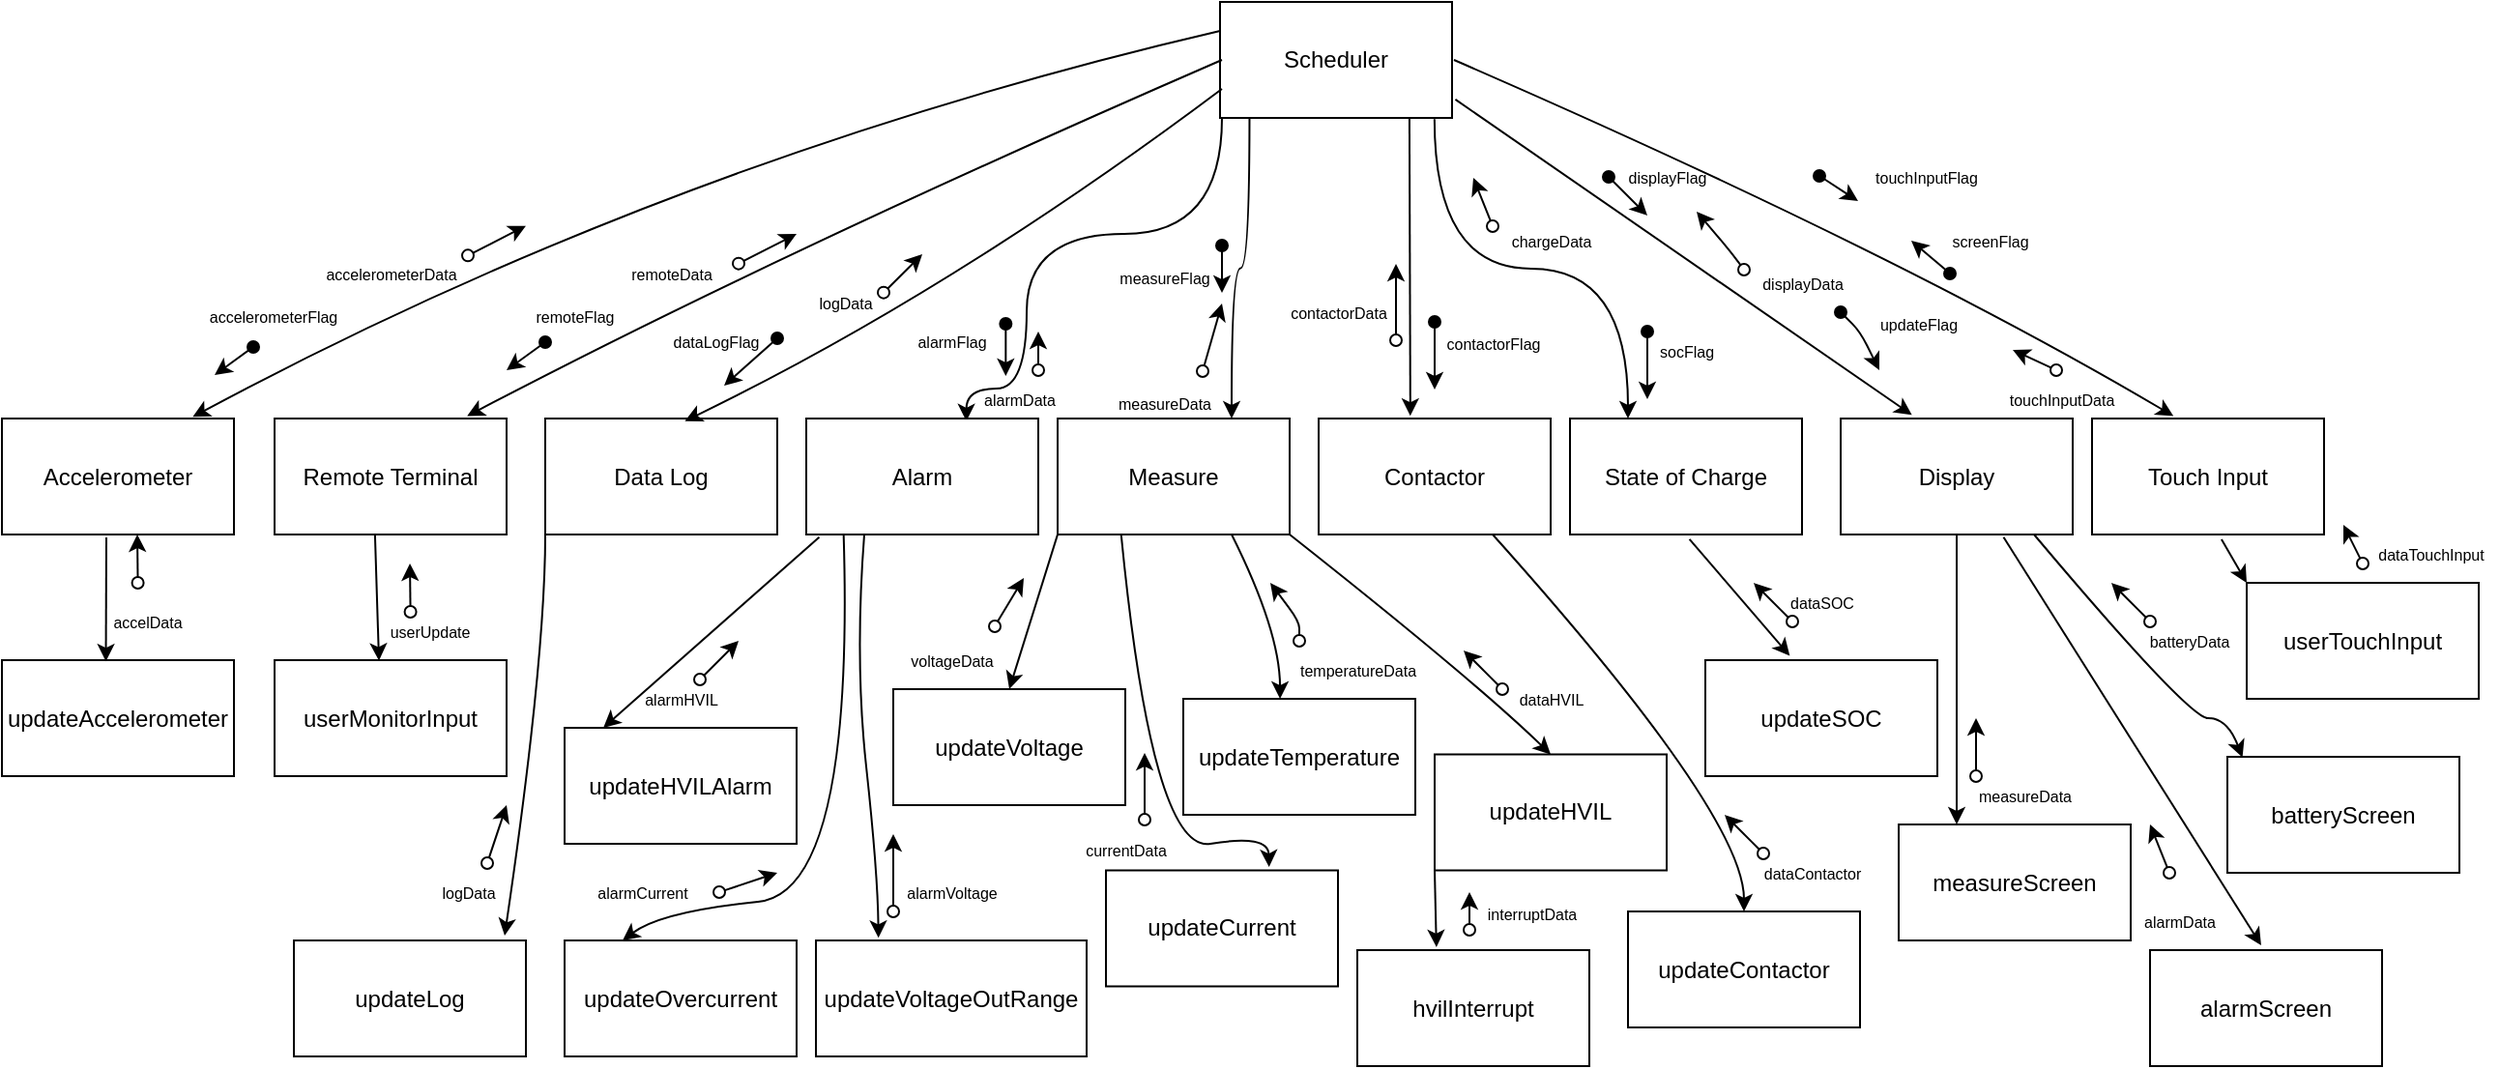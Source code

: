 <mxfile version="14.4.6" type="github">
  <diagram id="eep23TEpH9YFJXfYMCp3" name="Page-1">
    <mxGraphModel dx="1395" dy="289" grid="1" gridSize="10" guides="1" tooltips="1" connect="1" arrows="1" fold="1" page="1" pageScale="1" pageWidth="850" pageHeight="1100" math="0" shadow="0">
      <root>
        <mxCell id="0" />
        <mxCell id="1" parent="0" />
        <mxCell id="KftTdbNhHA2uExKty297-1" style="edgeStyle=orthogonalEdgeStyle;rounded=0;orthogonalLoop=1;jettySize=auto;html=1;exitX=0;exitY=1;exitDx=0;exitDy=0;entryX=0.69;entryY=0.023;entryDx=0;entryDy=0;entryPerimeter=0;curved=1;strokeWidth=1;" parent="1" target="KftTdbNhHA2uExKty297-10" edge="1">
          <mxGeometry relative="1" as="geometry">
            <mxPoint x="341" y="70" as="sourcePoint" />
            <Array as="points">
              <mxPoint x="341" y="130" />
              <mxPoint x="240" y="130" />
              <mxPoint x="240" y="210" />
              <mxPoint x="209" y="210" />
            </Array>
          </mxGeometry>
        </mxCell>
        <mxCell id="KftTdbNhHA2uExKty297-2" style="edgeStyle=orthogonalEdgeStyle;rounded=0;orthogonalLoop=1;jettySize=auto;html=1;exitX=0.127;exitY=0.997;exitDx=0;exitDy=0;entryX=0.75;entryY=0;entryDx=0;entryDy=0;curved=1;strokeWidth=1;exitPerimeter=0;" parent="1" source="KftTdbNhHA2uExKty297-7" target="KftTdbNhHA2uExKty297-8" edge="1">
          <mxGeometry relative="1" as="geometry">
            <mxPoint x="377.24" y="72.16" as="sourcePoint" />
          </mxGeometry>
        </mxCell>
        <mxCell id="KftTdbNhHA2uExKty297-3" style="edgeStyle=orthogonalEdgeStyle;rounded=0;orthogonalLoop=1;jettySize=auto;html=1;exitX=0.808;exitY=1;exitDx=0;exitDy=0;entryX=0.395;entryY=-0.023;entryDx=0;entryDy=0;entryPerimeter=0;curved=1;exitPerimeter=0;strokeWidth=1;" parent="1" edge="1" target="KftTdbNhHA2uExKty297-9">
          <mxGeometry relative="1" as="geometry">
            <mxPoint x="437.96" y="295.98" as="targetPoint" />
            <mxPoint x="437.96" y="70" as="sourcePoint" />
          </mxGeometry>
        </mxCell>
        <mxCell id="KftTdbNhHA2uExKty297-4" style="edgeStyle=orthogonalEdgeStyle;rounded=0;orthogonalLoop=1;jettySize=auto;html=1;exitX=0.916;exitY=1.01;exitDx=0;exitDy=0;curved=1;strokeWidth=1;exitPerimeter=0;" parent="1" target="KftTdbNhHA2uExKty297-11" edge="1">
          <mxGeometry relative="1" as="geometry">
            <mxPoint x="450.92" y="70.6" as="sourcePoint" />
            <Array as="points">
              <mxPoint x="451" y="148" />
              <mxPoint x="551" y="148" />
            </Array>
          </mxGeometry>
        </mxCell>
        <mxCell id="KftTdbNhHA2uExKty297-7" value="Scheduler" style="rounded=0;whiteSpace=wrap;html=1;strokeWidth=1;" parent="1" vertex="1">
          <mxGeometry x="340" y="10" width="120" height="60" as="geometry" />
        </mxCell>
        <mxCell id="KftTdbNhHA2uExKty297-8" value="Measure" style="rounded=0;whiteSpace=wrap;html=1;strokeWidth=1;" parent="1" vertex="1">
          <mxGeometry x="256" y="225.5" width="120" height="60" as="geometry" />
        </mxCell>
        <mxCell id="KftTdbNhHA2uExKty297-9" value="Contactor" style="rounded=0;whiteSpace=wrap;html=1;strokeWidth=1;" parent="1" vertex="1">
          <mxGeometry x="391" y="225.5" width="120" height="60" as="geometry" />
        </mxCell>
        <mxCell id="KftTdbNhHA2uExKty297-10" value="Alarm" style="rounded=0;whiteSpace=wrap;html=1;strokeWidth=1;" parent="1" vertex="1">
          <mxGeometry x="126" y="225.5" width="120" height="60" as="geometry" />
        </mxCell>
        <mxCell id="KftTdbNhHA2uExKty297-11" value="State of Charge" style="rounded=0;whiteSpace=wrap;html=1;strokeWidth=1;" parent="1" vertex="1">
          <mxGeometry x="521" y="225.5" width="120" height="60" as="geometry" />
        </mxCell>
        <mxCell id="KftTdbNhHA2uExKty297-13" value="Display" style="rounded=0;whiteSpace=wrap;html=1;strokeWidth=1;" parent="1" vertex="1">
          <mxGeometry x="661" y="225.5" width="120" height="60" as="geometry" />
        </mxCell>
        <mxCell id="KftTdbNhHA2uExKty297-14" value="updateVoltage" style="rounded=0;whiteSpace=wrap;html=1;strokeWidth=1;" parent="1" vertex="1">
          <mxGeometry x="171" y="365.5" width="120" height="60" as="geometry" />
        </mxCell>
        <mxCell id="KftTdbNhHA2uExKty297-15" value="updateCurrent" style="rounded=0;whiteSpace=wrap;html=1;align=center;strokeWidth=1;" parent="1" vertex="1">
          <mxGeometry x="281" y="459.25" width="120" height="60" as="geometry" />
        </mxCell>
        <mxCell id="KftTdbNhHA2uExKty297-16" value="updateTemperature" style="rounded=0;whiteSpace=wrap;html=1;strokeWidth=1;" parent="1" vertex="1">
          <mxGeometry x="321" y="370.5" width="120" height="60" as="geometry" />
        </mxCell>
        <mxCell id="KftTdbNhHA2uExKty297-17" value="updateHVIL" style="rounded=0;whiteSpace=wrap;html=1;strokeWidth=1;" parent="1" vertex="1">
          <mxGeometry x="451" y="399.25" width="120" height="60" as="geometry" />
        </mxCell>
        <mxCell id="KftTdbNhHA2uExKty297-18" value="updateContactor" style="rounded=0;whiteSpace=wrap;html=1;strokeWidth=1;" parent="1" vertex="1">
          <mxGeometry x="551" y="480.5" width="120" height="60" as="geometry" />
        </mxCell>
        <mxCell id="KftTdbNhHA2uExKty297-19" value="" style="endArrow=classic;html=1;strokeWidth=1;entryX=0.5;entryY=0;entryDx=0;entryDy=0;curved=1;exitX=0.75;exitY=1;exitDx=0;exitDy=0;" parent="1" source="KftTdbNhHA2uExKty297-9" target="KftTdbNhHA2uExKty297-18" edge="1">
          <mxGeometry width="50" height="50" relative="1" as="geometry">
            <mxPoint x="531" y="320.5" as="sourcePoint" />
            <mxPoint x="561" y="375.5" as="targetPoint" />
            <Array as="points">
              <mxPoint x="611" y="430.5" />
            </Array>
          </mxGeometry>
        </mxCell>
        <mxCell id="KftTdbNhHA2uExKty297-20" value="" style="endArrow=classic;html=1;strokeWidth=1;exitX=0;exitY=1;exitDx=0;exitDy=0;entryX=0.5;entryY=0;entryDx=0;entryDy=0;curved=1;" parent="1" source="KftTdbNhHA2uExKty297-8" target="KftTdbNhHA2uExKty297-14" edge="1">
          <mxGeometry width="50" height="50" relative="1" as="geometry">
            <mxPoint x="411" y="375.5" as="sourcePoint" />
            <mxPoint x="461" y="325.5" as="targetPoint" />
            <Array as="points" />
          </mxGeometry>
        </mxCell>
        <mxCell id="KftTdbNhHA2uExKty297-21" value="" style="endArrow=classic;html=1;strokeWidth=1;curved=1;exitX=0.274;exitY=1.003;exitDx=0;exitDy=0;exitPerimeter=0;entryX=0.703;entryY=-0.029;entryDx=0;entryDy=0;entryPerimeter=0;" parent="1" source="KftTdbNhHA2uExKty297-8" target="KftTdbNhHA2uExKty297-15" edge="1">
          <mxGeometry width="50" height="50" relative="1" as="geometry">
            <mxPoint x="341" y="335.5" as="sourcePoint" />
            <mxPoint x="481" y="295.5" as="targetPoint" />
            <Array as="points">
              <mxPoint x="305" y="450.5" />
              <mxPoint x="365" y="440.5" />
            </Array>
          </mxGeometry>
        </mxCell>
        <mxCell id="KftTdbNhHA2uExKty297-22" value="" style="endArrow=classic;html=1;strokeWidth=1;exitX=0.75;exitY=1;exitDx=0;exitDy=0;entryX=0.417;entryY=0;entryDx=0;entryDy=0;entryPerimeter=0;curved=1;" parent="1" source="KftTdbNhHA2uExKty297-8" target="KftTdbNhHA2uExKty297-16" edge="1">
          <mxGeometry width="50" height="50" relative="1" as="geometry">
            <mxPoint x="481" y="325.5" as="sourcePoint" />
            <mxPoint x="531" y="275.5" as="targetPoint" />
            <Array as="points">
              <mxPoint x="371" y="335.5" />
            </Array>
          </mxGeometry>
        </mxCell>
        <mxCell id="KftTdbNhHA2uExKty297-23" value="" style="endArrow=classic;html=1;strokeWidth=1;exitX=1;exitY=1;exitDx=0;exitDy=0;entryX=0.5;entryY=0;entryDx=0;entryDy=0;curved=1;" parent="1" source="KftTdbNhHA2uExKty297-8" target="KftTdbNhHA2uExKty297-17" edge="1">
          <mxGeometry width="50" height="50" relative="1" as="geometry">
            <mxPoint x="481" y="365.5" as="sourcePoint" />
            <mxPoint x="531" y="315.5" as="targetPoint" />
            <Array as="points">
              <mxPoint x="471" y="360.5" />
            </Array>
          </mxGeometry>
        </mxCell>
        <mxCell id="KftTdbNhHA2uExKty297-24" value="contactorData" style="text;html=1;align=center;verticalAlign=middle;resizable=0;points=[];autosize=1;fontSize=8;strokeWidth=1;" parent="1" vertex="1">
          <mxGeometry x="366" y="160.5" width="70" height="20" as="geometry" />
        </mxCell>
        <mxCell id="KftTdbNhHA2uExKty297-25" value="measureData" style="text;html=1;align=center;verticalAlign=middle;resizable=0;points=[];autosize=1;fontSize=8;strokeWidth=1;" parent="1" vertex="1">
          <mxGeometry x="281" y="208" width="60" height="20" as="geometry" />
        </mxCell>
        <mxCell id="KftTdbNhHA2uExKty297-26" value="logData" style="text;html=1;align=center;verticalAlign=middle;resizable=0;points=[];autosize=1;fontSize=8;strokeWidth=1;" parent="1" vertex="1">
          <mxGeometry x="126" y="155.5" width="40" height="20" as="geometry" />
        </mxCell>
        <mxCell id="KftTdbNhHA2uExKty297-27" value="updateVoltageOutRange" style="rounded=0;whiteSpace=wrap;html=1;strokeWidth=1;" parent="1" vertex="1">
          <mxGeometry x="131" y="495.5" width="140" height="60" as="geometry" />
        </mxCell>
        <mxCell id="KftTdbNhHA2uExKty297-28" value="updateOvercurrent" style="rounded=0;whiteSpace=wrap;html=1;strokeWidth=1;" parent="1" vertex="1">
          <mxGeometry x="1" y="495.5" width="120" height="60" as="geometry" />
        </mxCell>
        <mxCell id="KftTdbNhHA2uExKty297-29" value="updateHVILAlarm" style="rounded=0;whiteSpace=wrap;html=1;strokeWidth=1;" parent="1" vertex="1">
          <mxGeometry x="1" y="385.5" width="120" height="60" as="geometry" />
        </mxCell>
        <mxCell id="KftTdbNhHA2uExKty297-30" value="" style="endArrow=classic;html=1;strokeWidth=1;fontSize=8;entryX=0.167;entryY=0;entryDx=0;entryDy=0;entryPerimeter=0;exitX=0.056;exitY=1.022;exitDx=0;exitDy=0;exitPerimeter=0;" parent="1" source="KftTdbNhHA2uExKty297-10" target="KftTdbNhHA2uExKty297-29" edge="1">
          <mxGeometry width="50" height="50" relative="1" as="geometry">
            <mxPoint x="281" y="465.5" as="sourcePoint" />
            <mxPoint x="331" y="415.5" as="targetPoint" />
          </mxGeometry>
        </mxCell>
        <mxCell id="KftTdbNhHA2uExKty297-31" value="" style="endArrow=classic;html=1;strokeWidth=1;fontSize=8;exitX=0.161;exitY=0.991;exitDx=0;exitDy=0;exitPerimeter=0;entryX=0.25;entryY=0;entryDx=0;entryDy=0;curved=1;" parent="1" source="KftTdbNhHA2uExKty297-10" target="KftTdbNhHA2uExKty297-28" edge="1">
          <mxGeometry width="50" height="50" relative="1" as="geometry">
            <mxPoint x="171" y="495.5" as="sourcePoint" />
            <mxPoint x="221" y="445.5" as="targetPoint" />
            <Array as="points">
              <mxPoint x="151" y="470.5" />
              <mxPoint x="51" y="480.5" />
            </Array>
          </mxGeometry>
        </mxCell>
        <mxCell id="KftTdbNhHA2uExKty297-32" value="" style="endArrow=classic;html=1;strokeWidth=1;fontSize=8;exitX=0.25;exitY=1;exitDx=0;exitDy=0;entryX=0.231;entryY=-0.022;entryDx=0;entryDy=0;entryPerimeter=0;curved=1;" parent="1" source="KftTdbNhHA2uExKty297-10" target="KftTdbNhHA2uExKty297-27" edge="1">
          <mxGeometry width="50" height="50" relative="1" as="geometry">
            <mxPoint x="311" y="485.5" as="sourcePoint" />
            <mxPoint x="361" y="435.5" as="targetPoint" />
            <Array as="points">
              <mxPoint x="151" y="350.5" />
              <mxPoint x="163" y="460.5" />
            </Array>
          </mxGeometry>
        </mxCell>
        <mxCell id="KftTdbNhHA2uExKty297-33" value="" style="endArrow=classic;html=1;strokeWidth=1;startArrow=oval;startFill=0;" parent="1" edge="1">
          <mxGeometry width="50" height="50" relative="1" as="geometry">
            <mxPoint x="71" y="360.5" as="sourcePoint" />
            <mxPoint x="91" y="340.5" as="targetPoint" />
          </mxGeometry>
        </mxCell>
        <mxCell id="KftTdbNhHA2uExKty297-34" value="" style="endArrow=classic;html=1;strokeWidth=1;startArrow=oval;startFill=0;" parent="1" edge="1">
          <mxGeometry width="50" height="50" relative="1" as="geometry">
            <mxPoint x="81" y="470.5" as="sourcePoint" />
            <mxPoint x="111" y="460.5" as="targetPoint" />
          </mxGeometry>
        </mxCell>
        <mxCell id="KftTdbNhHA2uExKty297-35" value="" style="endArrow=classic;html=1;strokeWidth=1;startArrow=oval;startFill=0;" parent="1" edge="1">
          <mxGeometry width="50" height="50" relative="1" as="geometry">
            <mxPoint x="171" y="480.5" as="sourcePoint" />
            <mxPoint x="171" y="440.5" as="targetPoint" />
          </mxGeometry>
        </mxCell>
        <mxCell id="KftTdbNhHA2uExKty297-36" value="alarmHVIL" style="text;html=1;align=center;verticalAlign=middle;resizable=0;points=[];autosize=1;fontSize=8;strokeWidth=1;" parent="1" vertex="1">
          <mxGeometry x="36" y="360.5" width="50" height="20" as="geometry" />
        </mxCell>
        <mxCell id="KftTdbNhHA2uExKty297-37" value="alarmCurrent" style="text;html=1;align=center;verticalAlign=middle;resizable=0;points=[];autosize=1;fontSize=8;strokeWidth=1;" parent="1" vertex="1">
          <mxGeometry x="11" y="460.5" width="60" height="20" as="geometry" />
        </mxCell>
        <mxCell id="KftTdbNhHA2uExKty297-38" value="alarmVoltage" style="text;html=1;align=center;verticalAlign=middle;resizable=0;points=[];autosize=1;fontSize=8;strokeWidth=1;" parent="1" vertex="1">
          <mxGeometry x="171" y="460.5" width="60" height="20" as="geometry" />
        </mxCell>
        <mxCell id="KftTdbNhHA2uExKty297-39" value="chargeData" style="text;html=1;align=center;verticalAlign=middle;resizable=0;points=[];autosize=1;fontSize=8;strokeWidth=1;" parent="1" vertex="1">
          <mxGeometry x="481" y="123.5" width="60" height="20" as="geometry" />
        </mxCell>
        <mxCell id="KftTdbNhHA2uExKty297-40" value="" style="endArrow=classic;html=1;strokeWidth=1;startArrow=oval;startFill=0;" parent="1" edge="1">
          <mxGeometry width="50" height="50" relative="1" as="geometry">
            <mxPoint x="223.5" y="333" as="sourcePoint" />
            <mxPoint x="238.5" y="308" as="targetPoint" />
          </mxGeometry>
        </mxCell>
        <mxCell id="KftTdbNhHA2uExKty297-41" value="voltageData" style="text;html=1;align=center;verticalAlign=middle;resizable=0;points=[];autosize=1;fontSize=8;strokeWidth=1;" parent="1" vertex="1">
          <mxGeometry x="171" y="340.5" width="60" height="20" as="geometry" />
        </mxCell>
        <mxCell id="KftTdbNhHA2uExKty297-42" value="" style="endArrow=classic;html=1;strokeWidth=1;startArrow=oval;startFill=0;" parent="1" edge="1">
          <mxGeometry width="50" height="50" relative="1" as="geometry">
            <mxPoint x="301.0" y="433" as="sourcePoint" />
            <mxPoint x="301" y="398.5" as="targetPoint" />
            <Array as="points">
              <mxPoint x="301" y="418" />
            </Array>
          </mxGeometry>
        </mxCell>
        <mxCell id="KftTdbNhHA2uExKty297-43" value="currentData" style="text;html=1;align=center;verticalAlign=middle;resizable=0;points=[];autosize=1;fontSize=8;strokeWidth=1;" parent="1" vertex="1">
          <mxGeometry x="261" y="439.25" width="60" height="20" as="geometry" />
        </mxCell>
        <mxCell id="KftTdbNhHA2uExKty297-44" value="" style="endArrow=classic;html=1;strokeWidth=1;startArrow=oval;startFill=0;" parent="1" edge="1">
          <mxGeometry width="50" height="50" relative="1" as="geometry">
            <mxPoint x="381" y="340.5" as="sourcePoint" />
            <mxPoint x="366" y="310.5" as="targetPoint" />
            <Array as="points">
              <mxPoint x="381" y="330.5" />
            </Array>
          </mxGeometry>
        </mxCell>
        <mxCell id="KftTdbNhHA2uExKty297-45" value="temperatureData" style="text;html=1;align=center;verticalAlign=middle;resizable=0;points=[];autosize=1;fontSize=8;strokeWidth=1;" parent="1" vertex="1">
          <mxGeometry x="371" y="345.5" width="80" height="20" as="geometry" />
        </mxCell>
        <mxCell id="KftTdbNhHA2uExKty297-46" value="" style="endArrow=classic;html=1;strokeWidth=1;startArrow=oval;startFill=0;" parent="1" edge="1">
          <mxGeometry width="50" height="50" relative="1" as="geometry">
            <mxPoint x="486" y="365.5" as="sourcePoint" />
            <mxPoint x="466" y="345.5" as="targetPoint" />
            <Array as="points">
              <mxPoint x="476" y="355.5" />
              <mxPoint x="466" y="345.5" />
            </Array>
          </mxGeometry>
        </mxCell>
        <mxCell id="KftTdbNhHA2uExKty297-47" value="dataHVIL" style="text;html=1;align=center;verticalAlign=middle;resizable=0;points=[];autosize=1;fontSize=8;strokeWidth=1;" parent="1" vertex="1">
          <mxGeometry x="486" y="360.5" width="50" height="20" as="geometry" />
        </mxCell>
        <mxCell id="KftTdbNhHA2uExKty297-48" value="" style="endArrow=classic;html=1;strokeWidth=1;startArrow=oval;startFill=0;" parent="1" edge="1">
          <mxGeometry width="50" height="50" relative="1" as="geometry">
            <mxPoint x="636" y="330.5" as="sourcePoint" />
            <mxPoint x="616" y="310.5" as="targetPoint" />
            <Array as="points">
              <mxPoint x="626" y="320.5" />
            </Array>
          </mxGeometry>
        </mxCell>
        <mxCell id="KftTdbNhHA2uExKty297-49" value="dataSOC" style="text;html=1;align=center;verticalAlign=middle;resizable=0;points=[];autosize=1;fontSize=8;strokeWidth=1;" parent="1" vertex="1">
          <mxGeometry x="626" y="310.5" width="50" height="20" as="geometry" />
        </mxCell>
        <mxCell id="KftTdbNhHA2uExKty297-50" value="Touch Input" style="rounded=0;whiteSpace=wrap;html=1;strokeWidth=1;" parent="1" vertex="1">
          <mxGeometry x="791" y="225.5" width="120" height="60" as="geometry" />
        </mxCell>
        <mxCell id="KftTdbNhHA2uExKty297-51" value="" style="endArrow=classic;html=1;strokeWidth=1;startArrow=oval;startFill=1;" parent="1" edge="1">
          <mxGeometry width="50" height="50" relative="1" as="geometry">
            <mxPoint x="717.5" y="150.5" as="sourcePoint" />
            <mxPoint x="697.5" y="133.5" as="targetPoint" />
          </mxGeometry>
        </mxCell>
        <mxCell id="KftTdbNhHA2uExKty297-52" value="screenFlag" style="text;html=1;align=center;verticalAlign=middle;resizable=0;points=[];autosize=1;fontSize=8;strokeWidth=1;" parent="1" vertex="1">
          <mxGeometry x="707.5" y="123.5" width="60" height="20" as="geometry" />
        </mxCell>
        <mxCell id="KftTdbNhHA2uExKty297-53" value="" style="endArrow=classic;html=1;strokeWidth=1;startArrow=oval;startFill=0;" parent="1" edge="1">
          <mxGeometry width="50" height="50" relative="1" as="geometry">
            <mxPoint x="772.5" y="200.5" as="sourcePoint" />
            <mxPoint x="750" y="190" as="targetPoint" />
          </mxGeometry>
        </mxCell>
        <mxCell id="KftTdbNhHA2uExKty297-54" value="touchInputData" style="text;html=1;align=center;verticalAlign=middle;resizable=0;points=[];autosize=1;fontSize=8;strokeWidth=1;" parent="1" vertex="1">
          <mxGeometry x="740" y="205.5" width="70" height="20" as="geometry" />
        </mxCell>
        <mxCell id="KftTdbNhHA2uExKty297-55" value="" style="endArrow=classic;html=1;strokeWidth=1;startArrow=oval;startFill=0;" parent="1" edge="1">
          <mxGeometry width="50" height="50" relative="1" as="geometry">
            <mxPoint x="481" y="126" as="sourcePoint" />
            <mxPoint x="471.0" y="101.0" as="targetPoint" />
          </mxGeometry>
        </mxCell>
        <mxCell id="KftTdbNhHA2uExKty297-56" value="" style="endArrow=classic;html=1;strokeWidth=1;startArrow=oval;startFill=0;" parent="1" edge="1">
          <mxGeometry width="50" height="50" relative="1" as="geometry">
            <mxPoint x="431" y="185" as="sourcePoint" />
            <mxPoint x="431.0" y="145.5" as="targetPoint" />
          </mxGeometry>
        </mxCell>
        <mxCell id="KftTdbNhHA2uExKty297-57" value="" style="endArrow=classic;html=1;strokeWidth=1;startArrow=oval;startFill=0;" parent="1" edge="1">
          <mxGeometry width="50" height="50" relative="1" as="geometry">
            <mxPoint x="331" y="201" as="sourcePoint" />
            <mxPoint x="341" y="166" as="targetPoint" />
          </mxGeometry>
        </mxCell>
        <mxCell id="KftTdbNhHA2uExKty297-58" value="" style="endArrow=classic;html=1;strokeWidth=1;startArrow=oval;startFill=0;" parent="1" edge="1">
          <mxGeometry width="50" height="50" relative="1" as="geometry">
            <mxPoint x="166" y="160.33" as="sourcePoint" />
            <mxPoint x="186" y="140.5" as="targetPoint" />
          </mxGeometry>
        </mxCell>
        <mxCell id="KftTdbNhHA2uExKty297-65" value="" style="endArrow=classic;html=1;strokeWidth=1;startArrow=oval;startFill=1;" parent="1" edge="1">
          <mxGeometry width="50" height="50" relative="1" as="geometry">
            <mxPoint x="541" y="100.5" as="sourcePoint" />
            <mxPoint x="561" y="120.5" as="targetPoint" />
            <Array as="points">
              <mxPoint x="561" y="120.5" />
            </Array>
          </mxGeometry>
        </mxCell>
        <mxCell id="KftTdbNhHA2uExKty297-66" value="" style="endArrow=classic;html=1;strokeWidth=1;startArrow=oval;startFill=1;" parent="1" edge="1">
          <mxGeometry width="50" height="50" relative="1" as="geometry">
            <mxPoint x="661" y="170.5" as="sourcePoint" />
            <mxPoint x="681" y="200.5" as="targetPoint" />
            <Array as="points">
              <mxPoint x="671" y="180.5" />
            </Array>
          </mxGeometry>
        </mxCell>
        <mxCell id="KftTdbNhHA2uExKty297-67" value="&lt;font style=&quot;font-size: 8px&quot;&gt;updateFlag&lt;/font&gt;" style="text;html=1;align=center;verticalAlign=middle;resizable=0;points=[];autosize=1;rotation=0;strokeWidth=1;" parent="1" vertex="1">
          <mxGeometry x="671" y="165.5" width="60" height="20" as="geometry" />
        </mxCell>
        <mxCell id="KftTdbNhHA2uExKty297-68" value="&lt;font style=&quot;font-size: 8px&quot;&gt;displayFlag&lt;/font&gt;" style="text;html=1;align=center;verticalAlign=middle;resizable=0;points=[];autosize=1;strokeWidth=1;" parent="1" vertex="1">
          <mxGeometry x="541" y="90" width="60" height="20" as="geometry" />
        </mxCell>
        <mxCell id="KftTdbNhHA2uExKty297-69" value="" style="endArrow=classic;html=1;strokeWidth=1;startArrow=oval;startFill=1;" parent="1" edge="1">
          <mxGeometry width="50" height="50" relative="1" as="geometry">
            <mxPoint x="451" y="175.5" as="sourcePoint" />
            <mxPoint x="451.0" y="210.5" as="targetPoint" />
            <Array as="points" />
          </mxGeometry>
        </mxCell>
        <mxCell id="KftTdbNhHA2uExKty297-70" value="&lt;span style=&quot;font-size: 8px&quot;&gt;contactorFlag&lt;/span&gt;" style="text;html=1;align=center;verticalAlign=middle;resizable=0;points=[];autosize=1;strokeWidth=1;" parent="1" vertex="1">
          <mxGeometry x="451" y="175.5" width="60" height="20" as="geometry" />
        </mxCell>
        <mxCell id="HoIOViwTMnmnvjEIozFm-1" value="" style="endArrow=classic;html=1;strokeWidth=1;startArrow=oval;startFill=1;" parent="1" edge="1">
          <mxGeometry width="50" height="50" relative="1" as="geometry">
            <mxPoint x="229.17" y="176.53" as="sourcePoint" />
            <mxPoint x="229.17" y="203.5" as="targetPoint" />
            <Array as="points">
              <mxPoint x="229.17" y="176.03" />
            </Array>
          </mxGeometry>
        </mxCell>
        <mxCell id="HoIOViwTMnmnvjEIozFm-2" value="alarmFlag" style="text;html=1;align=center;verticalAlign=middle;resizable=0;points=[];autosize=1;fontSize=8;strokeWidth=1;" parent="1" vertex="1">
          <mxGeometry x="176" y="175.5" width="50" height="20" as="geometry" />
        </mxCell>
        <mxCell id="HoIOViwTMnmnvjEIozFm-3" value="measureFlag" style="text;html=1;align=center;verticalAlign=middle;resizable=0;points=[];autosize=1;fontSize=8;strokeWidth=1;" parent="1" vertex="1">
          <mxGeometry x="281" y="143" width="60" height="20" as="geometry" />
        </mxCell>
        <mxCell id="HoIOViwTMnmnvjEIozFm-4" value="" style="endArrow=classic;html=1;strokeWidth=1;startArrow=oval;startFill=1;" parent="1" edge="1">
          <mxGeometry width="50" height="50" relative="1" as="geometry">
            <mxPoint x="341" y="136" as="sourcePoint" />
            <mxPoint x="341" y="160.47" as="targetPoint" />
            <Array as="points">
              <mxPoint x="341" y="135.53" />
            </Array>
          </mxGeometry>
        </mxCell>
        <mxCell id="HoIOViwTMnmnvjEIozFm-7" value="" style="endArrow=classic;html=1;strokeWidth=1;startArrow=oval;startFill=1;" parent="1" edge="1">
          <mxGeometry width="50" height="50" relative="1" as="geometry">
            <mxPoint x="561" y="180.5" as="sourcePoint" />
            <mxPoint x="561.0" y="215.5" as="targetPoint" />
            <Array as="points" />
          </mxGeometry>
        </mxCell>
        <mxCell id="HoIOViwTMnmnvjEIozFm-8" value="socFlag" style="text;html=1;align=center;verticalAlign=middle;resizable=0;points=[];autosize=1;fontSize=8;strokeWidth=1;" parent="1" vertex="1">
          <mxGeometry x="561" y="180.5" width="40" height="20" as="geometry" />
        </mxCell>
        <mxCell id="HoIOViwTMnmnvjEIozFm-9" value="" style="endArrow=classic;html=1;strokeWidth=1;startArrow=oval;startFill=0;" parent="1" edge="1">
          <mxGeometry width="50" height="50" relative="1" as="geometry">
            <mxPoint x="611.0" y="148.5" as="sourcePoint" />
            <mxPoint x="586.5" y="118.5" as="targetPoint" />
            <Array as="points">
              <mxPoint x="603.5" y="138.5" />
            </Array>
          </mxGeometry>
        </mxCell>
        <mxCell id="HoIOViwTMnmnvjEIozFm-10" value="displayData" style="text;html=1;align=center;verticalAlign=middle;resizable=0;points=[];autosize=1;fontSize=8;strokeWidth=1;" parent="1" vertex="1">
          <mxGeometry x="611" y="145.5" width="60" height="20" as="geometry" />
        </mxCell>
        <mxCell id="HoIOViwTMnmnvjEIozFm-12" value="&lt;font style=&quot;font-size: 8px&quot;&gt;touchInputFlag&lt;/font&gt;" style="text;html=1;align=center;verticalAlign=middle;resizable=0;points=[];autosize=1;rotation=0;strokeWidth=1;" parent="1" vertex="1">
          <mxGeometry x="670" y="90" width="70" height="20" as="geometry" />
        </mxCell>
        <mxCell id="bA_NVb3vfEe2KMBQvN7c-1" value="" style="endArrow=classic;html=1;strokeWidth=1;startArrow=oval;startFill=1;" parent="1" edge="1">
          <mxGeometry width="50" height="50" relative="1" as="geometry">
            <mxPoint x="650" y="100" as="sourcePoint" />
            <mxPoint x="670" y="113" as="targetPoint" />
          </mxGeometry>
        </mxCell>
        <mxCell id="bA_NVb3vfEe2KMBQvN7c-2" value="Data Log" style="rounded=0;whiteSpace=wrap;html=1;strokeWidth=1;" parent="1" vertex="1">
          <mxGeometry x="-9" y="225.5" width="120" height="60" as="geometry" />
        </mxCell>
        <mxCell id="bA_NVb3vfEe2KMBQvN7c-3" value="" style="endArrow=classic;html=1;exitX=0;exitY=0.75;exitDx=0;exitDy=0;entryX=0.602;entryY=0.022;entryDx=0;entryDy=0;entryPerimeter=0;curved=1;strokeWidth=1;" parent="1" target="bA_NVb3vfEe2KMBQvN7c-2" edge="1">
          <mxGeometry width="50" height="50" relative="1" as="geometry">
            <mxPoint x="341" y="55" as="sourcePoint" />
            <mxPoint x="21" y="90" as="targetPoint" />
            <Array as="points">
              <mxPoint x="201" y="160" />
            </Array>
          </mxGeometry>
        </mxCell>
        <mxCell id="bA_NVb3vfEe2KMBQvN7c-4" value="updateLog" style="rounded=0;whiteSpace=wrap;html=1;strokeWidth=1;" parent="1" vertex="1">
          <mxGeometry x="-139" y="495.5" width="120" height="60" as="geometry" />
        </mxCell>
        <mxCell id="bA_NVb3vfEe2KMBQvN7c-5" value="" style="endArrow=classic;html=1;exitX=0;exitY=1;exitDx=0;exitDy=0;curved=1;strokeWidth=1;" parent="1" source="bA_NVb3vfEe2KMBQvN7c-2" edge="1">
          <mxGeometry width="50" height="50" relative="1" as="geometry">
            <mxPoint x="-149" y="200.5" as="sourcePoint" />
            <mxPoint x="-30" y="493" as="targetPoint" />
            <Array as="points">
              <mxPoint x="-9" y="350" />
            </Array>
          </mxGeometry>
        </mxCell>
        <mxCell id="bA_NVb3vfEe2KMBQvN7c-6" value="" style="endArrow=classic;html=1;strokeWidth=1;startArrow=oval;startFill=0;" parent="1" edge="1">
          <mxGeometry width="50" height="50" relative="1" as="geometry">
            <mxPoint x="-78.71" y="325.5" as="sourcePoint" />
            <mxPoint x="-79" y="300.5" as="targetPoint" />
          </mxGeometry>
        </mxCell>
        <mxCell id="bA_NVb3vfEe2KMBQvN7c-7" value="userUpdate" style="text;html=1;align=center;verticalAlign=middle;resizable=0;points=[];autosize=1;fontSize=8;strokeWidth=1;" parent="1" vertex="1">
          <mxGeometry x="-99" y="325.5" width="60" height="20" as="geometry" />
        </mxCell>
        <mxCell id="bA_NVb3vfEe2KMBQvN7c-8" value="Remote Terminal" style="rounded=0;whiteSpace=wrap;html=1;strokeWidth=1;" parent="1" vertex="1">
          <mxGeometry x="-149" y="225.5" width="120" height="60" as="geometry" />
        </mxCell>
        <mxCell id="bA_NVb3vfEe2KMBQvN7c-9" value="" style="endArrow=classic;html=1;strokeWidth=1;exitX=0;exitY=0.5;exitDx=0;exitDy=0;entryX=0.83;entryY=-0.021;entryDx=0;entryDy=0;curved=1;entryPerimeter=0;" parent="1" target="bA_NVb3vfEe2KMBQvN7c-8" edge="1">
          <mxGeometry width="50" height="50" relative="1" as="geometry">
            <mxPoint x="341" y="40" as="sourcePoint" />
            <mxPoint x="31" y="80" as="targetPoint" />
            <Array as="points">
              <mxPoint x="111" y="140" />
            </Array>
          </mxGeometry>
        </mxCell>
        <mxCell id="bA_NVb3vfEe2KMBQvN7c-10" value="userMonitorInput" style="rounded=0;whiteSpace=wrap;html=1;strokeWidth=1;" parent="1" vertex="1">
          <mxGeometry x="-149" y="350.5" width="120" height="60" as="geometry" />
        </mxCell>
        <mxCell id="bA_NVb3vfEe2KMBQvN7c-11" value="" style="endArrow=classic;html=1;strokeWidth=1;exitX=0.433;exitY=1.007;exitDx=0;exitDy=0;exitPerimeter=0;entryX=0.45;entryY=0.004;entryDx=0;entryDy=0;entryPerimeter=0;" parent="1" source="bA_NVb3vfEe2KMBQvN7c-8" target="bA_NVb3vfEe2KMBQvN7c-10" edge="1">
          <mxGeometry width="50" height="50" relative="1" as="geometry">
            <mxPoint x="-249" y="240.5" as="sourcePoint" />
            <mxPoint x="-199" y="190.5" as="targetPoint" />
          </mxGeometry>
        </mxCell>
        <mxCell id="bA_NVb3vfEe2KMBQvN7c-13" value="" style="endArrow=classic;html=1;strokeWidth=1;startArrow=oval;startFill=0;" parent="1" edge="1">
          <mxGeometry width="50" height="50" relative="1" as="geometry">
            <mxPoint x="931" y="300.5" as="sourcePoint" />
            <mxPoint x="921" y="280.5" as="targetPoint" />
          </mxGeometry>
        </mxCell>
        <mxCell id="bA_NVb3vfEe2KMBQvN7c-14" value="userTouchInput" style="rounded=0;whiteSpace=wrap;html=1;strokeWidth=1;" parent="1" vertex="1">
          <mxGeometry x="871" y="310.5" width="120" height="60" as="geometry" />
        </mxCell>
        <mxCell id="bA_NVb3vfEe2KMBQvN7c-15" value="" style="endArrow=classic;html=1;strokeWidth=1;exitX=0.558;exitY=1.041;exitDx=0;exitDy=0;exitPerimeter=0;entryX=0;entryY=0;entryDx=0;entryDy=0;" parent="1" source="KftTdbNhHA2uExKty297-50" target="bA_NVb3vfEe2KMBQvN7c-14" edge="1">
          <mxGeometry width="50" height="50" relative="1" as="geometry">
            <mxPoint x="960.16" y="276.88" as="sourcePoint" />
            <mxPoint x="896" y="180.5" as="targetPoint" />
          </mxGeometry>
        </mxCell>
        <mxCell id="bA_NVb3vfEe2KMBQvN7c-16" value="dataTouchInput" style="text;html=1;align=center;verticalAlign=middle;resizable=0;points=[];autosize=1;fontSize=8;strokeWidth=1;" parent="1" vertex="1">
          <mxGeometry x="931" y="285.5" width="70" height="20" as="geometry" />
        </mxCell>
        <mxCell id="bA_NVb3vfEe2KMBQvN7c-20" value="" style="endArrow=classic;html=1;strokeWidth=1;startArrow=oval;startFill=1;" parent="1" edge="1">
          <mxGeometry width="50" height="50" relative="1" as="geometry">
            <mxPoint x="111" y="184.0" as="sourcePoint" />
            <mxPoint x="83.5" y="208.5" as="targetPoint" />
            <Array as="points">
              <mxPoint x="111" y="183.5" />
            </Array>
          </mxGeometry>
        </mxCell>
        <mxCell id="bA_NVb3vfEe2KMBQvN7c-21" value="dataLogFlag" style="text;html=1;align=center;verticalAlign=middle;resizable=0;points=[];autosize=1;fontSize=8;strokeWidth=1;" parent="1" vertex="1">
          <mxGeometry x="48.5" y="175.5" width="60" height="20" as="geometry" />
        </mxCell>
        <mxCell id="bA_NVb3vfEe2KMBQvN7c-22" value="remoteData" style="text;html=1;align=center;verticalAlign=middle;resizable=0;points=[];autosize=1;fontSize=8;strokeWidth=1;" parent="1" vertex="1">
          <mxGeometry x="26" y="140.5" width="60" height="20" as="geometry" />
        </mxCell>
        <mxCell id="bA_NVb3vfEe2KMBQvN7c-23" value="" style="endArrow=classic;html=1;strokeWidth=1;startArrow=oval;startFill=0;" parent="1" edge="1">
          <mxGeometry width="50" height="50" relative="1" as="geometry">
            <mxPoint x="91" y="145.33" as="sourcePoint" />
            <mxPoint x="121" y="130" as="targetPoint" />
          </mxGeometry>
        </mxCell>
        <mxCell id="bA_NVb3vfEe2KMBQvN7c-24" value="" style="endArrow=classic;html=1;strokeWidth=1;startArrow=oval;startFill=1;" parent="1" edge="1">
          <mxGeometry width="50" height="50" relative="1" as="geometry">
            <mxPoint x="-9" y="186.0" as="sourcePoint" />
            <mxPoint x="-29" y="200.5" as="targetPoint" />
            <Array as="points">
              <mxPoint x="-9" y="185.5" />
            </Array>
          </mxGeometry>
        </mxCell>
        <mxCell id="bA_NVb3vfEe2KMBQvN7c-25" value="remoteFlag" style="text;html=1;align=center;verticalAlign=middle;resizable=0;points=[];autosize=1;fontSize=8;strokeWidth=1;" parent="1" vertex="1">
          <mxGeometry x="-24" y="163.25" width="60" height="20" as="geometry" />
        </mxCell>
        <mxCell id="bA_NVb3vfEe2KMBQvN7c-26" value="" style="endArrow=classic;html=1;strokeWidth=1;fontSize=8;exitX=0;exitY=1;exitDx=0;exitDy=0;entryX=0.341;entryY=-0.026;entryDx=0;entryDy=0;entryPerimeter=0;" parent="1" source="KftTdbNhHA2uExKty297-17" target="bA_NVb3vfEe2KMBQvN7c-28" edge="1">
          <mxGeometry width="50" height="50" relative="1" as="geometry">
            <mxPoint x="525.8" y="445.5" as="sourcePoint" />
            <mxPoint x="541" y="497.5" as="targetPoint" />
          </mxGeometry>
        </mxCell>
        <mxCell id="bA_NVb3vfEe2KMBQvN7c-27" value="" style="endArrow=classic;html=1;strokeWidth=1;startArrow=oval;startFill=0;" parent="1" edge="1">
          <mxGeometry width="50" height="50" relative="1" as="geometry">
            <mxPoint x="469" y="490" as="sourcePoint" />
            <mxPoint x="469" y="470.5" as="targetPoint" />
          </mxGeometry>
        </mxCell>
        <mxCell id="bA_NVb3vfEe2KMBQvN7c-28" value="hvilInterrupt" style="rounded=0;whiteSpace=wrap;html=1;strokeWidth=1;" parent="1" vertex="1">
          <mxGeometry x="411" y="500.5" width="120" height="60" as="geometry" />
        </mxCell>
        <mxCell id="bA_NVb3vfEe2KMBQvN7c-29" value="&lt;font style=&quot;font-size: 8px&quot;&gt;interruptData&lt;/font&gt;" style="text;html=1;align=center;verticalAlign=middle;resizable=0;points=[];autosize=1;" parent="1" vertex="1">
          <mxGeometry x="471" y="470.5" width="60" height="20" as="geometry" />
        </mxCell>
        <mxCell id="bA_NVb3vfEe2KMBQvN7c-31" value="" style="endArrow=classic;html=1;strokeWidth=1;startArrow=oval;startFill=0;" parent="1" edge="1">
          <mxGeometry width="50" height="50" relative="1" as="geometry">
            <mxPoint x="621" y="450.5" as="sourcePoint" />
            <mxPoint x="601" y="430.5" as="targetPoint" />
            <Array as="points">
              <mxPoint x="611" y="440.5" />
              <mxPoint x="601" y="430.5" />
            </Array>
          </mxGeometry>
        </mxCell>
        <mxCell id="bA_NVb3vfEe2KMBQvN7c-32" value="dataContactor" style="text;html=1;align=center;verticalAlign=middle;resizable=0;points=[];autosize=1;fontSize=8;strokeWidth=1;" parent="1" vertex="1">
          <mxGeometry x="611" y="450.5" width="70" height="20" as="geometry" />
        </mxCell>
        <mxCell id="bA_NVb3vfEe2KMBQvN7c-33" value="updateSOC" style="rounded=0;whiteSpace=wrap;html=1;strokeWidth=1;" parent="1" vertex="1">
          <mxGeometry x="591" y="350.5" width="120" height="60" as="geometry" />
        </mxCell>
        <mxCell id="bA_NVb3vfEe2KMBQvN7c-34" value="" style="endArrow=classic;html=1;strokeWidth=1;exitX=0.515;exitY=1.04;exitDx=0;exitDy=0;exitPerimeter=0;entryX=0.364;entryY=-0.037;entryDx=0;entryDy=0;entryPerimeter=0;" parent="1" source="KftTdbNhHA2uExKty297-11" target="bA_NVb3vfEe2KMBQvN7c-33" edge="1">
          <mxGeometry width="50" height="50" relative="1" as="geometry">
            <mxPoint x="611" y="370.5" as="sourcePoint" />
            <mxPoint x="661" y="320.5" as="targetPoint" />
          </mxGeometry>
        </mxCell>
        <mxCell id="bA_NVb3vfEe2KMBQvN7c-35" value="measureScreen" style="rounded=0;whiteSpace=wrap;html=1;strokeWidth=1;" parent="1" vertex="1">
          <mxGeometry x="691" y="435.5" width="120" height="60" as="geometry" />
        </mxCell>
        <mxCell id="bA_NVb3vfEe2KMBQvN7c-36" value="alarmScreen" style="rounded=0;whiteSpace=wrap;html=1;strokeWidth=1;" parent="1" vertex="1">
          <mxGeometry x="821" y="500.5" width="120" height="60" as="geometry" />
        </mxCell>
        <mxCell id="bA_NVb3vfEe2KMBQvN7c-37" value="batteryScreen" style="rounded=0;whiteSpace=wrap;html=1;strokeWidth=1;" parent="1" vertex="1">
          <mxGeometry x="861" y="400.5" width="120" height="60" as="geometry" />
        </mxCell>
        <mxCell id="bA_NVb3vfEe2KMBQvN7c-38" value="" style="endArrow=classic;html=1;strokeWidth=1;exitX=0.5;exitY=1;exitDx=0;exitDy=0;entryX=0.25;entryY=0;entryDx=0;entryDy=0;" parent="1" source="KftTdbNhHA2uExKty297-13" target="bA_NVb3vfEe2KMBQvN7c-35" edge="1">
          <mxGeometry width="50" height="50" relative="1" as="geometry">
            <mxPoint x="791" y="370.5" as="sourcePoint" />
            <mxPoint x="841" y="320.5" as="targetPoint" />
          </mxGeometry>
        </mxCell>
        <mxCell id="bA_NVb3vfEe2KMBQvN7c-39" value="" style="endArrow=classic;html=1;strokeWidth=1;exitX=0.5;exitY=1;exitDx=0;exitDy=0;curved=1;entryX=0.065;entryY=0.006;entryDx=0;entryDy=0;entryPerimeter=0;" parent="1" target="bA_NVb3vfEe2KMBQvN7c-37" edge="1">
          <mxGeometry width="50" height="50" relative="1" as="geometry">
            <mxPoint x="761" y="285.5" as="sourcePoint" />
            <mxPoint x="871" y="370.5" as="targetPoint" />
            <Array as="points">
              <mxPoint x="841" y="380.5" />
              <mxPoint x="861" y="380.5" />
            </Array>
          </mxGeometry>
        </mxCell>
        <mxCell id="bA_NVb3vfEe2KMBQvN7c-42" value="" style="endArrow=classic;html=1;strokeWidth=1;startArrow=oval;startFill=0;" parent="1" edge="1">
          <mxGeometry width="50" height="50" relative="1" as="geometry">
            <mxPoint x="731" y="410.5" as="sourcePoint" />
            <mxPoint x="731" y="380.5" as="targetPoint" />
            <Array as="points">
              <mxPoint x="731" y="380.5" />
            </Array>
          </mxGeometry>
        </mxCell>
        <mxCell id="bA_NVb3vfEe2KMBQvN7c-43" value="measureData" style="text;html=1;align=center;verticalAlign=middle;resizable=0;points=[];autosize=1;fontSize=8;strokeWidth=1;" parent="1" vertex="1">
          <mxGeometry x="726" y="410.5" width="60" height="20" as="geometry" />
        </mxCell>
        <mxCell id="bA_NVb3vfEe2KMBQvN7c-44" value="alarmData" style="text;html=1;align=center;verticalAlign=middle;resizable=0;points=[];autosize=1;fontSize=8;strokeWidth=1;" parent="1" vertex="1">
          <mxGeometry x="811" y="475.5" width="50" height="20" as="geometry" />
        </mxCell>
        <mxCell id="bA_NVb3vfEe2KMBQvN7c-45" value="batteryData" style="text;html=1;align=center;verticalAlign=middle;resizable=0;points=[];autosize=1;fontSize=8;strokeWidth=1;" parent="1" vertex="1">
          <mxGeometry x="811" y="330.5" width="60" height="20" as="geometry" />
        </mxCell>
        <mxCell id="bA_NVb3vfEe2KMBQvN7c-46" value="" style="endArrow=classic;html=1;strokeWidth=1;startArrow=oval;startFill=0;" parent="1" edge="1">
          <mxGeometry width="50" height="50" relative="1" as="geometry">
            <mxPoint x="821" y="330.5" as="sourcePoint" />
            <mxPoint x="801" y="310.5" as="targetPoint" />
            <Array as="points">
              <mxPoint x="811" y="320.5" />
              <mxPoint x="801" y="310.5" />
            </Array>
          </mxGeometry>
        </mxCell>
        <mxCell id="bA_NVb3vfEe2KMBQvN7c-47" value="" style="endArrow=classic;html=1;strokeWidth=1;startArrow=oval;startFill=0;" parent="1" edge="1">
          <mxGeometry width="50" height="50" relative="1" as="geometry">
            <mxPoint x="831" y="460.5" as="sourcePoint" />
            <mxPoint x="821" y="435.5" as="targetPoint" />
            <Array as="points">
              <mxPoint x="821" y="435.5" />
            </Array>
          </mxGeometry>
        </mxCell>
        <mxCell id="bA_NVb3vfEe2KMBQvN7c-48" value="" style="endArrow=classic;html=1;strokeWidth=1;exitX=0.702;exitY=1.023;exitDx=0;exitDy=0;exitPerimeter=0;entryX=0.479;entryY=-0.042;entryDx=0;entryDy=0;entryPerimeter=0;" parent="1" source="KftTdbNhHA2uExKty297-13" target="bA_NVb3vfEe2KMBQvN7c-36" edge="1">
          <mxGeometry width="50" height="50" relative="1" as="geometry">
            <mxPoint x="761" y="410.5" as="sourcePoint" />
            <mxPoint x="811" y="360.5" as="targetPoint" />
          </mxGeometry>
        </mxCell>
        <mxCell id="bA_NVb3vfEe2KMBQvN7c-50" value="logData" style="text;html=1;align=center;verticalAlign=middle;resizable=0;points=[];autosize=1;fontSize=8;strokeWidth=1;" parent="1" vertex="1">
          <mxGeometry x="-69" y="460.5" width="40" height="20" as="geometry" />
        </mxCell>
        <mxCell id="q-k2-m0W_T3CNa1qpXj4-1" value="" style="endArrow=classic;html=1;strokeWidth=1;startArrow=oval;startFill=0;" parent="1" edge="1">
          <mxGeometry width="50" height="50" relative="1" as="geometry">
            <mxPoint x="-39" y="455.5" as="sourcePoint" />
            <mxPoint x="-29" y="425.5" as="targetPoint" />
          </mxGeometry>
        </mxCell>
        <mxCell id="q-k2-m0W_T3CNa1qpXj4-2" value="" style="endArrow=classic;html=1;strokeWidth=1;startArrow=oval;startFill=0;" parent="1" edge="1">
          <mxGeometry width="50" height="50" relative="1" as="geometry">
            <mxPoint x="246" y="200.5" as="sourcePoint" />
            <mxPoint x="246" y="180.5" as="targetPoint" />
          </mxGeometry>
        </mxCell>
        <mxCell id="q-k2-m0W_T3CNa1qpXj4-3" value="alarmData" style="text;html=1;align=center;verticalAlign=middle;resizable=0;points=[];autosize=1;fontSize=8;strokeWidth=1;" parent="1" vertex="1">
          <mxGeometry x="211" y="205.5" width="50" height="20" as="geometry" />
        </mxCell>
        <mxCell id="0r0uwY0s81fBMNNGiADe-1" value="" style="endArrow=classic;html=1;exitX=1.006;exitY=0.841;exitDx=0;exitDy=0;exitPerimeter=0;entryX=0.307;entryY=-0.031;entryDx=0;entryDy=0;entryPerimeter=0;" edge="1" parent="1" target="KftTdbNhHA2uExKty297-13">
          <mxGeometry width="50" height="50" relative="1" as="geometry">
            <mxPoint x="461.72" y="60.46" as="sourcePoint" />
            <mxPoint x="691" y="290" as="targetPoint" />
          </mxGeometry>
        </mxCell>
        <mxCell id="0r0uwY0s81fBMNNGiADe-2" value="" style="endArrow=classic;html=1;exitX=1;exitY=0.5;exitDx=0;exitDy=0;entryX=0.351;entryY=-0.021;entryDx=0;entryDy=0;entryPerimeter=0;curved=1;" edge="1" parent="1" target="KftTdbNhHA2uExKty297-50">
          <mxGeometry width="50" height="50" relative="1" as="geometry">
            <mxPoint x="461" y="40" as="sourcePoint" />
            <mxPoint x="681" y="50" as="targetPoint" />
            <Array as="points">
              <mxPoint x="691" y="140" />
            </Array>
          </mxGeometry>
        </mxCell>
        <mxCell id="0r0uwY0s81fBMNNGiADe-6" value="Accelerometer" style="rounded=0;whiteSpace=wrap;html=1;strokeWidth=1;" vertex="1" parent="1">
          <mxGeometry x="-290" y="225.5" width="120" height="60" as="geometry" />
        </mxCell>
        <mxCell id="0r0uwY0s81fBMNNGiADe-7" value="" style="endArrow=classic;html=1;strokeWidth=1;startArrow=oval;startFill=0;" edge="1" parent="1">
          <mxGeometry width="50" height="50" relative="1" as="geometry">
            <mxPoint x="-219.71" y="310.5" as="sourcePoint" />
            <mxPoint x="-220" y="285.5" as="targetPoint" />
          </mxGeometry>
        </mxCell>
        <mxCell id="0r0uwY0s81fBMNNGiADe-8" value="accelData" style="text;html=1;align=center;verticalAlign=middle;resizable=0;points=[];autosize=1;fontSize=8;strokeWidth=1;" vertex="1" parent="1">
          <mxGeometry x="-240" y="320.5" width="50" height="20" as="geometry" />
        </mxCell>
        <mxCell id="0r0uwY0s81fBMNNGiADe-9" value="updateAccelerometer" style="rounded=0;whiteSpace=wrap;html=1;strokeWidth=1;" vertex="1" parent="1">
          <mxGeometry x="-290" y="350.5" width="120" height="60" as="geometry" />
        </mxCell>
        <mxCell id="0r0uwY0s81fBMNNGiADe-10" value="" style="endArrow=classic;html=1;strokeWidth=1;entryX=0.448;entryY=0.01;entryDx=0;entryDy=0;entryPerimeter=0;" edge="1" parent="1" target="0r0uwY0s81fBMNNGiADe-9">
          <mxGeometry width="50" height="50" relative="1" as="geometry">
            <mxPoint x="-236" y="287" as="sourcePoint" />
            <mxPoint x="-340" y="190.5" as="targetPoint" />
          </mxGeometry>
        </mxCell>
        <mxCell id="0r0uwY0s81fBMNNGiADe-11" value="" style="endArrow=classic;html=1;exitX=0;exitY=0.25;exitDx=0;exitDy=0;entryX=0.822;entryY=-0.014;entryDx=0;entryDy=0;entryPerimeter=0;curved=1;" edge="1" parent="1" source="KftTdbNhHA2uExKty297-7" target="0r0uwY0s81fBMNNGiADe-6">
          <mxGeometry width="50" height="50" relative="1" as="geometry">
            <mxPoint x="-10" y="100" as="sourcePoint" />
            <mxPoint x="-190" y="220" as="targetPoint" />
            <Array as="points">
              <mxPoint x="60" y="90" />
            </Array>
          </mxGeometry>
        </mxCell>
        <mxCell id="0r0uwY0s81fBMNNGiADe-12" value="accelerometerData" style="text;html=1;align=center;verticalAlign=middle;resizable=0;points=[];autosize=1;fontSize=8;strokeWidth=1;" vertex="1" parent="1">
          <mxGeometry x="-129" y="140.5" width="80" height="20" as="geometry" />
        </mxCell>
        <mxCell id="0r0uwY0s81fBMNNGiADe-13" value="" style="endArrow=classic;html=1;strokeWidth=1;startArrow=oval;startFill=0;" edge="1" parent="1">
          <mxGeometry width="50" height="50" relative="1" as="geometry">
            <mxPoint x="-49" y="141.17" as="sourcePoint" />
            <mxPoint x="-19" y="125.84" as="targetPoint" />
          </mxGeometry>
        </mxCell>
        <mxCell id="0r0uwY0s81fBMNNGiADe-14" value="accelerometerFlag" style="text;html=1;align=center;verticalAlign=middle;resizable=0;points=[];autosize=1;fontSize=8;strokeWidth=1;" vertex="1" parent="1">
          <mxGeometry x="-190" y="163" width="80" height="20" as="geometry" />
        </mxCell>
        <mxCell id="0r0uwY0s81fBMNNGiADe-15" value="" style="endArrow=classic;html=1;strokeWidth=1;startArrow=oval;startFill=1;" edge="1" parent="1">
          <mxGeometry width="50" height="50" relative="1" as="geometry">
            <mxPoint x="-160" y="188.5" as="sourcePoint" />
            <mxPoint x="-180" y="203" as="targetPoint" />
            <Array as="points">
              <mxPoint x="-160" y="188.0" />
            </Array>
          </mxGeometry>
        </mxCell>
      </root>
    </mxGraphModel>
  </diagram>
</mxfile>
